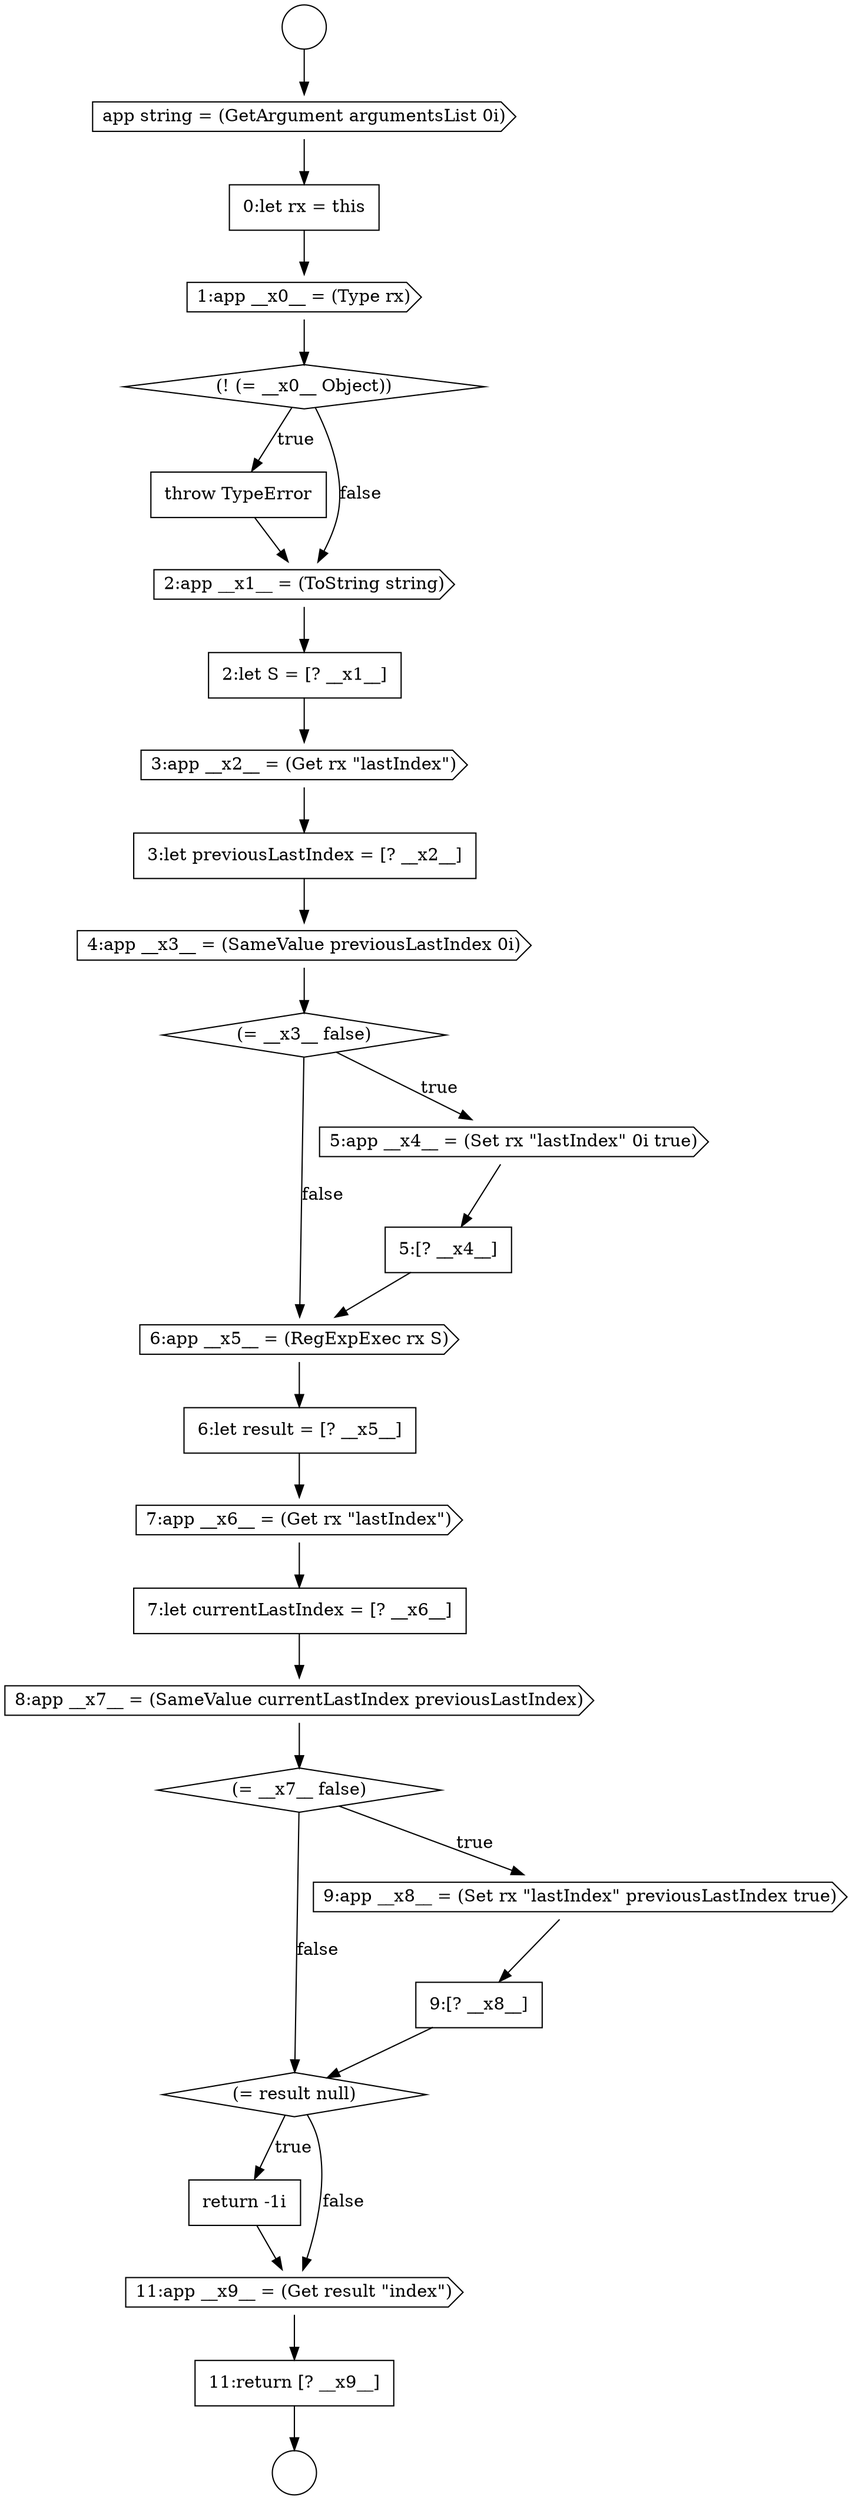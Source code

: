 digraph {
  node15720 [shape=none, margin=0, label=<<font color="black">
    <table border="0" cellborder="1" cellspacing="0" cellpadding="10">
      <tr><td align="left">6:let result = [? __x5__]</td></tr>
    </table>
  </font>> color="black" fillcolor="white" style=filled]
  node15706 [shape=cds, label=<<font color="black">app string = (GetArgument argumentsList 0i)</font>> color="black" fillcolor="white" style=filled]
  node15727 [shape=diamond, label=<<font color="black">(= result null)</font>> color="black" fillcolor="white" style=filled]
  node15716 [shape=diamond, label=<<font color="black">(= __x3__ false)</font>> color="black" fillcolor="white" style=filled]
  node15719 [shape=cds, label=<<font color="black">6:app __x5__ = (RegExpExec rx S)</font>> color="black" fillcolor="white" style=filled]
  node15724 [shape=diamond, label=<<font color="black">(= __x7__ false)</font>> color="black" fillcolor="white" style=filled]
  node15728 [shape=none, margin=0, label=<<font color="black">
    <table border="0" cellborder="1" cellspacing="0" cellpadding="10">
      <tr><td align="left">return -1i</td></tr>
    </table>
  </font>> color="black" fillcolor="white" style=filled]
  node15713 [shape=cds, label=<<font color="black">3:app __x2__ = (Get rx &quot;lastIndex&quot;)</font>> color="black" fillcolor="white" style=filled]
  node15725 [shape=cds, label=<<font color="black">9:app __x8__ = (Set rx &quot;lastIndex&quot; previousLastIndex true)</font>> color="black" fillcolor="white" style=filled]
  node15721 [shape=cds, label=<<font color="black">7:app __x6__ = (Get rx &quot;lastIndex&quot;)</font>> color="black" fillcolor="white" style=filled]
  node15705 [shape=circle label=" " color="black" fillcolor="white" style=filled]
  node15726 [shape=none, margin=0, label=<<font color="black">
    <table border="0" cellborder="1" cellspacing="0" cellpadding="10">
      <tr><td align="left">9:[? __x8__]</td></tr>
    </table>
  </font>> color="black" fillcolor="white" style=filled]
  node15722 [shape=none, margin=0, label=<<font color="black">
    <table border="0" cellborder="1" cellspacing="0" cellpadding="10">
      <tr><td align="left">7:let currentLastIndex = [? __x6__]</td></tr>
    </table>
  </font>> color="black" fillcolor="white" style=filled]
  node15723 [shape=cds, label=<<font color="black">8:app __x7__ = (SameValue currentLastIndex previousLastIndex)</font>> color="black" fillcolor="white" style=filled]
  node15730 [shape=none, margin=0, label=<<font color="black">
    <table border="0" cellborder="1" cellspacing="0" cellpadding="10">
      <tr><td align="left">11:return [? __x9__]</td></tr>
    </table>
  </font>> color="black" fillcolor="white" style=filled]
  node15712 [shape=none, margin=0, label=<<font color="black">
    <table border="0" cellborder="1" cellspacing="0" cellpadding="10">
      <tr><td align="left">2:let S = [? __x1__]</td></tr>
    </table>
  </font>> color="black" fillcolor="white" style=filled]
  node15710 [shape=none, margin=0, label=<<font color="black">
    <table border="0" cellborder="1" cellspacing="0" cellpadding="10">
      <tr><td align="left">throw TypeError</td></tr>
    </table>
  </font>> color="black" fillcolor="white" style=filled]
  node15714 [shape=none, margin=0, label=<<font color="black">
    <table border="0" cellborder="1" cellspacing="0" cellpadding="10">
      <tr><td align="left">3:let previousLastIndex = [? __x2__]</td></tr>
    </table>
  </font>> color="black" fillcolor="white" style=filled]
  node15729 [shape=cds, label=<<font color="black">11:app __x9__ = (Get result &quot;index&quot;)</font>> color="black" fillcolor="white" style=filled]
  node15707 [shape=none, margin=0, label=<<font color="black">
    <table border="0" cellborder="1" cellspacing="0" cellpadding="10">
      <tr><td align="left">0:let rx = this</td></tr>
    </table>
  </font>> color="black" fillcolor="white" style=filled]
  node15715 [shape=cds, label=<<font color="black">4:app __x3__ = (SameValue previousLastIndex 0i)</font>> color="black" fillcolor="white" style=filled]
  node15718 [shape=none, margin=0, label=<<font color="black">
    <table border="0" cellborder="1" cellspacing="0" cellpadding="10">
      <tr><td align="left">5:[? __x4__]</td></tr>
    </table>
  </font>> color="black" fillcolor="white" style=filled]
  node15708 [shape=cds, label=<<font color="black">1:app __x0__ = (Type rx)</font>> color="black" fillcolor="white" style=filled]
  node15704 [shape=circle label=" " color="black" fillcolor="white" style=filled]
  node15717 [shape=cds, label=<<font color="black">5:app __x4__ = (Set rx &quot;lastIndex&quot; 0i true)</font>> color="black" fillcolor="white" style=filled]
  node15711 [shape=cds, label=<<font color="black">2:app __x1__ = (ToString string)</font>> color="black" fillcolor="white" style=filled]
  node15709 [shape=diamond, label=<<font color="black">(! (= __x0__ Object))</font>> color="black" fillcolor="white" style=filled]
  node15728 -> node15729 [ color="black"]
  node15704 -> node15706 [ color="black"]
  node15720 -> node15721 [ color="black"]
  node15721 -> node15722 [ color="black"]
  node15725 -> node15726 [ color="black"]
  node15712 -> node15713 [ color="black"]
  node15730 -> node15705 [ color="black"]
  node15727 -> node15728 [label=<<font color="black">true</font>> color="black"]
  node15727 -> node15729 [label=<<font color="black">false</font>> color="black"]
  node15724 -> node15725 [label=<<font color="black">true</font>> color="black"]
  node15724 -> node15727 [label=<<font color="black">false</font>> color="black"]
  node15711 -> node15712 [ color="black"]
  node15715 -> node15716 [ color="black"]
  node15726 -> node15727 [ color="black"]
  node15710 -> node15711 [ color="black"]
  node15722 -> node15723 [ color="black"]
  node15706 -> node15707 [ color="black"]
  node15719 -> node15720 [ color="black"]
  node15723 -> node15724 [ color="black"]
  node15708 -> node15709 [ color="black"]
  node15714 -> node15715 [ color="black"]
  node15713 -> node15714 [ color="black"]
  node15709 -> node15710 [label=<<font color="black">true</font>> color="black"]
  node15709 -> node15711 [label=<<font color="black">false</font>> color="black"]
  node15729 -> node15730 [ color="black"]
  node15718 -> node15719 [ color="black"]
  node15717 -> node15718 [ color="black"]
  node15707 -> node15708 [ color="black"]
  node15716 -> node15717 [label=<<font color="black">true</font>> color="black"]
  node15716 -> node15719 [label=<<font color="black">false</font>> color="black"]
}
